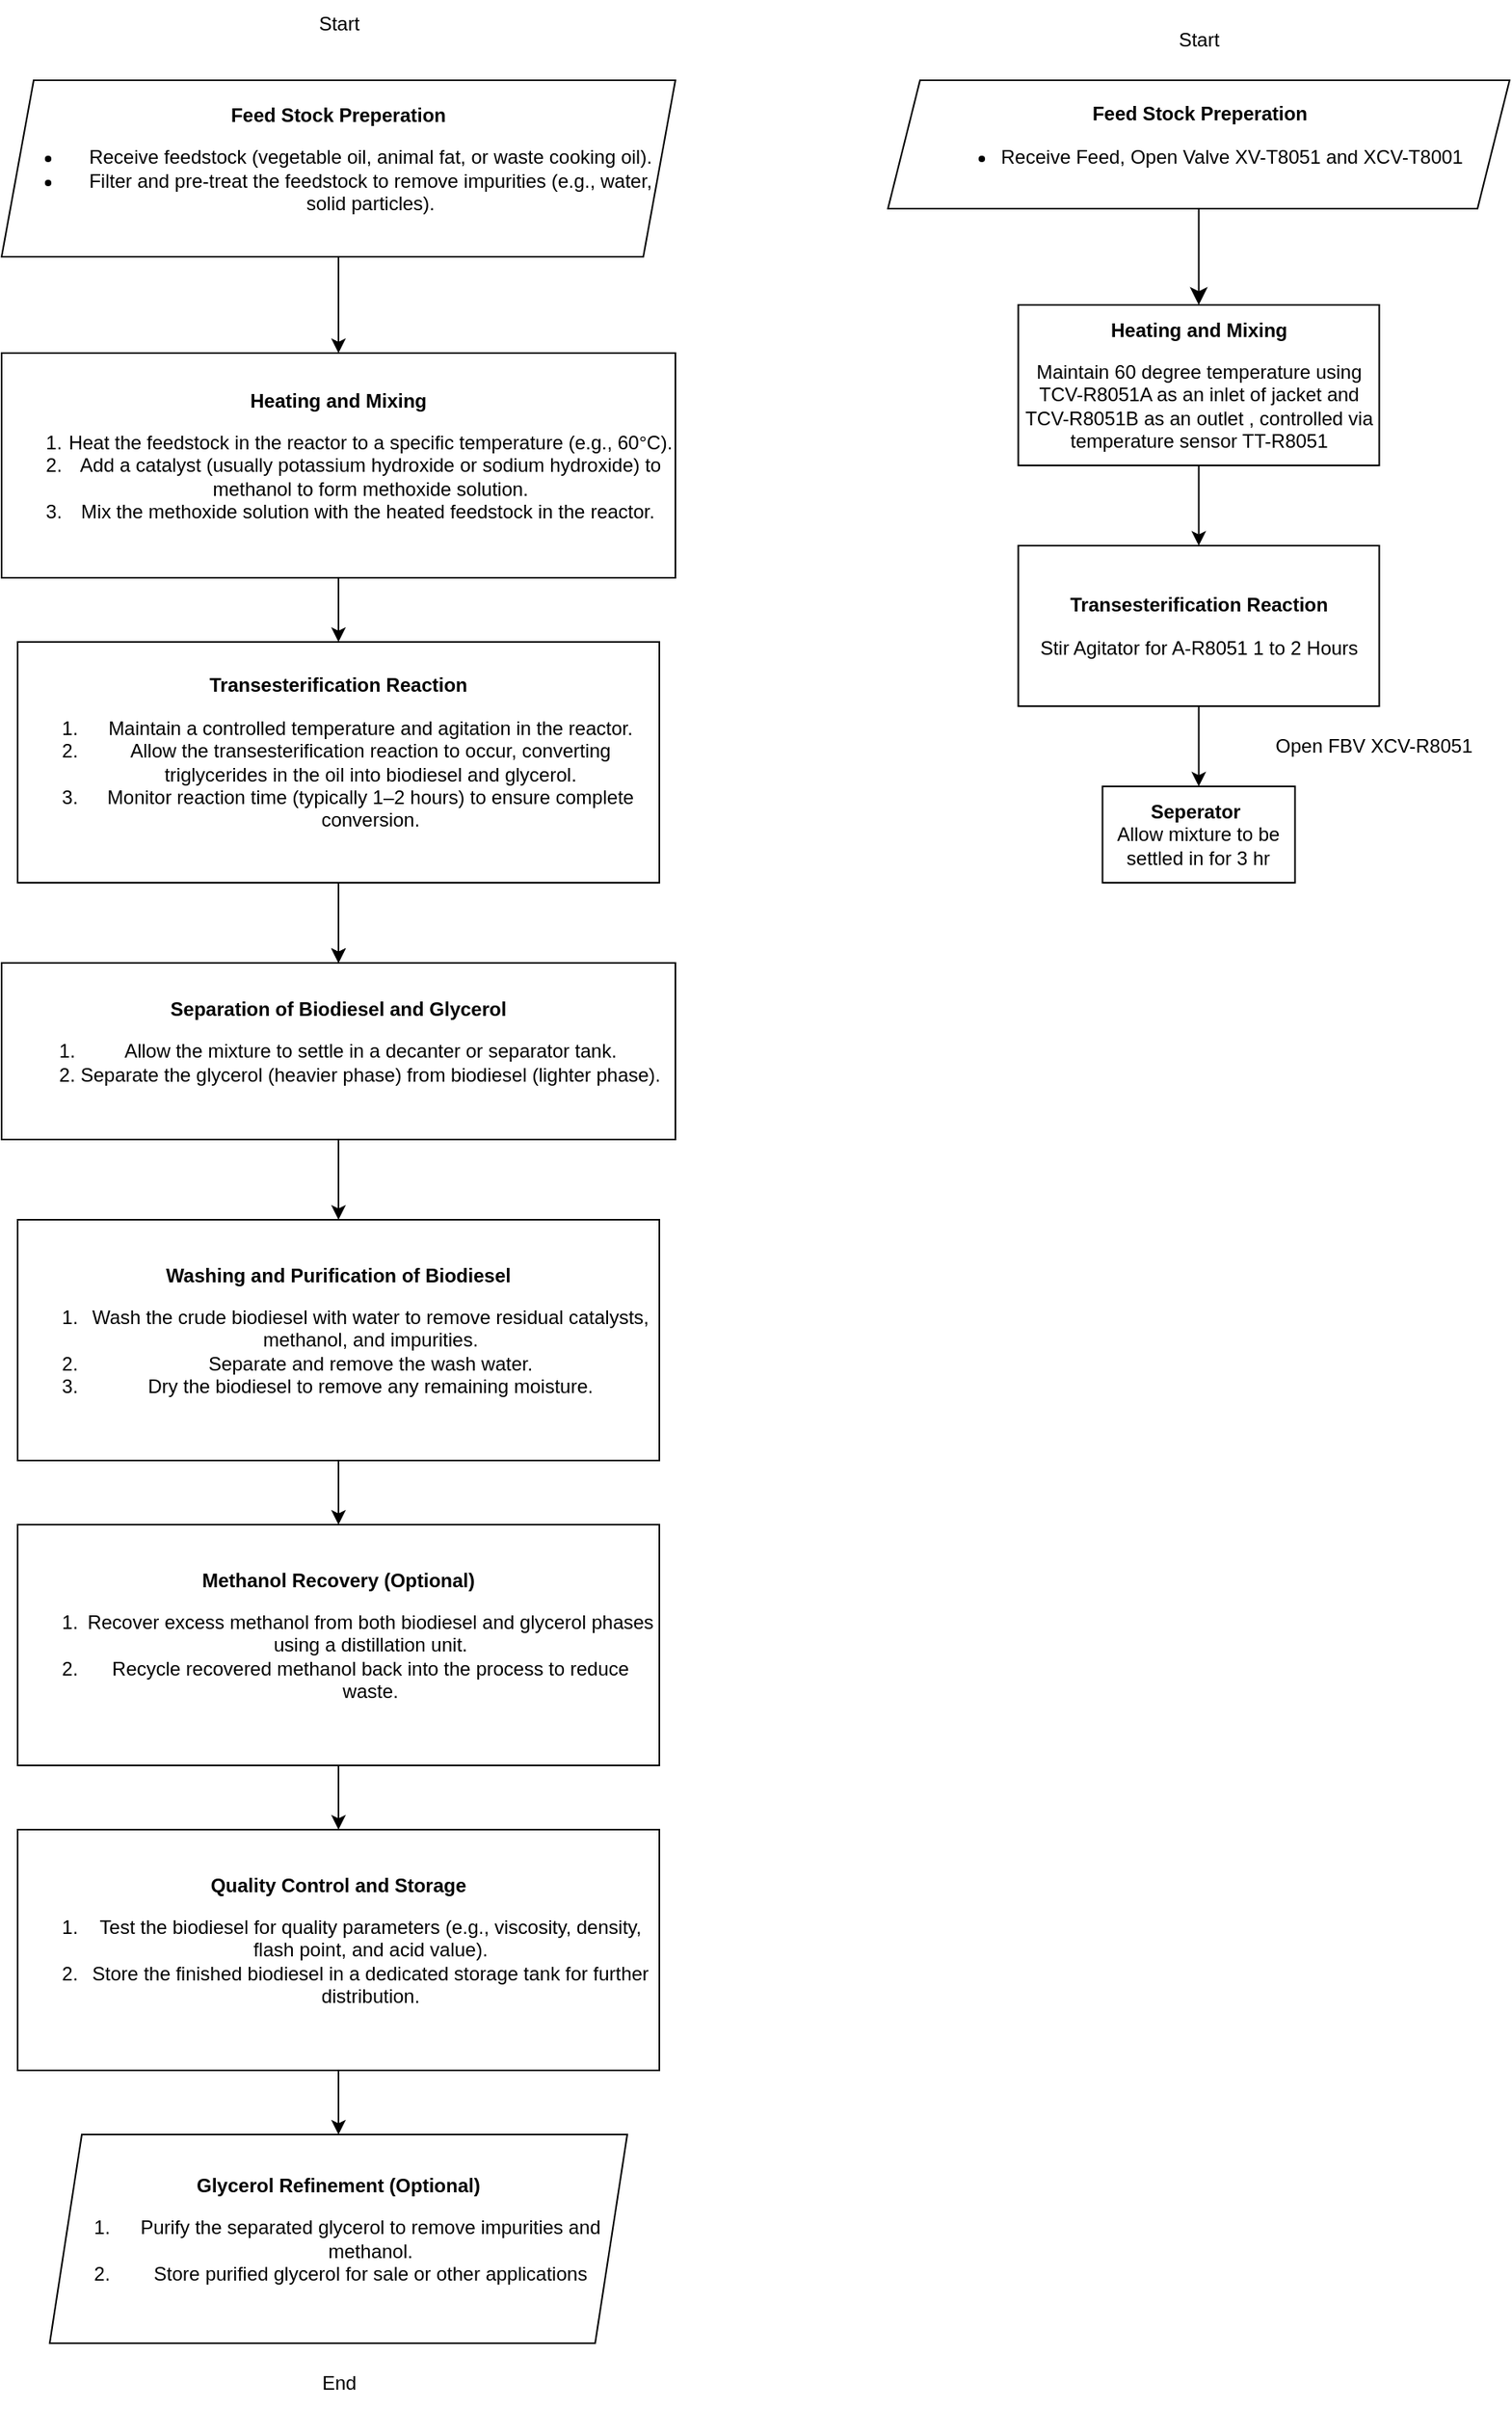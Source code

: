<mxfile version="24.7.8">
  <diagram name="Page-1" id="74e2e168-ea6b-b213-b513-2b3c1d86103e">
    <mxGraphModel dx="925" dy="174" grid="1" gridSize="10" guides="1" tooltips="1" connect="1" arrows="1" fold="1" page="1" pageScale="1" pageWidth="1100" pageHeight="850" background="none" math="0" shadow="0">
      <root>
        <mxCell id="0" />
        <mxCell id="1" parent="0" />
        <mxCell id="t4RyebqHlUm4mss2FOWt-2" value="&lt;b&gt;Feed Stock Preperation&lt;/b&gt;&lt;div&gt;&lt;ul&gt;&lt;li&gt;Receive feedstock (vegetable oil, animal fat, or waste cooking oil).&lt;br&gt;&lt;/li&gt;&lt;li&gt;Filter and pre-treat the feedstock to remove impurities (e.g., water, solid particles).&lt;br&gt;&lt;/li&gt;&lt;/ul&gt;&lt;/div&gt;" style="shape=parallelogram;perimeter=parallelogramPerimeter;whiteSpace=wrap;html=1;fixedSize=1;" parent="1" vertex="1">
          <mxGeometry x="60" y="70" width="420" height="110" as="geometry" />
        </mxCell>
        <mxCell id="t4RyebqHlUm4mss2FOWt-3" value="Start" style="text;html=1;align=center;verticalAlign=middle;resizable=0;points=[];autosize=1;strokeColor=none;fillColor=none;" parent="1" vertex="1">
          <mxGeometry x="245" y="20" width="50" height="30" as="geometry" />
        </mxCell>
        <mxCell id="t4RyebqHlUm4mss2FOWt-4" value="&lt;b&gt;Heating and Mixing&lt;/b&gt;&lt;div&gt;&lt;ol&gt;&lt;li&gt;&lt;span style=&quot;background-color: initial;&quot;&gt;Heat the feedstock in the reactor to a specific temperature (e.g., 60°C).&lt;/span&gt;&lt;/li&gt;&lt;li&gt;&lt;span style=&quot;background-color: initial;&quot;&gt;Add a catalyst (usually potassium hydroxide or sodium hydroxide) to methanol to form methoxide solution.&lt;/span&gt;&lt;/li&gt;&lt;li&gt;&lt;span style=&quot;background-color: initial;&quot;&gt;Mix the methoxide solution with the heated feedstock in the reactor.&lt;/span&gt;&lt;b style=&quot;background-color: initial;&quot;&gt;&amp;nbsp;&lt;/b&gt;&lt;/li&gt;&lt;/ol&gt;&lt;/div&gt;" style="rounded=0;whiteSpace=wrap;html=1;" parent="1" vertex="1">
          <mxGeometry x="60" y="240" width="420" height="140" as="geometry" />
        </mxCell>
        <mxCell id="t4RyebqHlUm4mss2FOWt-5" value="" style="endArrow=classic;html=1;rounded=0;exitX=0.5;exitY=1;exitDx=0;exitDy=0;entryX=0.5;entryY=0;entryDx=0;entryDy=0;" parent="1" source="t4RyebqHlUm4mss2FOWt-2" target="t4RyebqHlUm4mss2FOWt-4" edge="1">
          <mxGeometry width="50" height="50" relative="1" as="geometry">
            <mxPoint x="250" y="320" as="sourcePoint" />
            <mxPoint x="300" y="270" as="targetPoint" />
          </mxGeometry>
        </mxCell>
        <mxCell id="t4RyebqHlUm4mss2FOWt-14" value="" style="edgeStyle=orthogonalEdgeStyle;rounded=0;orthogonalLoop=1;jettySize=auto;html=1;" parent="1" source="t4RyebqHlUm4mss2FOWt-6" target="t4RyebqHlUm4mss2FOWt-7" edge="1">
          <mxGeometry relative="1" as="geometry" />
        </mxCell>
        <mxCell id="t4RyebqHlUm4mss2FOWt-6" value="&lt;b&gt;Transesterification Reaction&lt;/b&gt;&lt;div&gt;&lt;ol&gt;&lt;li&gt;&lt;span style=&quot;background-color: initial;&quot;&gt;Maintain a controlled temperature and agitation in the reactor.&lt;/span&gt;&lt;/li&gt;&lt;li&gt;&lt;span style=&quot;background-color: initial;&quot;&gt;Allow the transesterification reaction to occur, converting triglycerides in the oil into biodiesel and glycerol.&lt;/span&gt;&lt;/li&gt;&lt;li&gt;&lt;span style=&quot;background-color: initial;&quot;&gt;Monitor reaction time (typically 1–2 hours) to ensure complete conversion.&lt;/span&gt;&lt;/li&gt;&lt;/ol&gt;&lt;/div&gt;" style="rounded=0;whiteSpace=wrap;html=1;" parent="1" vertex="1">
          <mxGeometry x="70" y="420" width="400" height="150" as="geometry" />
        </mxCell>
        <mxCell id="t4RyebqHlUm4mss2FOWt-15" value="" style="edgeStyle=orthogonalEdgeStyle;rounded=0;orthogonalLoop=1;jettySize=auto;html=1;" parent="1" source="t4RyebqHlUm4mss2FOWt-7" target="t4RyebqHlUm4mss2FOWt-11" edge="1">
          <mxGeometry relative="1" as="geometry" />
        </mxCell>
        <mxCell id="t4RyebqHlUm4mss2FOWt-7" value="&lt;b&gt;Separation of Biodiesel and Glycerol&lt;/b&gt;&lt;div&gt;&lt;ol&gt;&lt;li&gt;&lt;span style=&quot;background-color: initial;&quot;&gt;Allow the mixture to settle in a decanter or separator tank.&lt;/span&gt;&lt;/li&gt;&lt;li&gt;&lt;span style=&quot;background-color: initial;&quot;&gt;Separate the glycerol (heavier phase) from biodiesel (lighter phase).&lt;/span&gt;&lt;/li&gt;&lt;/ol&gt;&lt;/div&gt;" style="rounded=0;whiteSpace=wrap;html=1;" parent="1" vertex="1">
          <mxGeometry x="60" y="620" width="420" height="110" as="geometry" />
        </mxCell>
        <mxCell id="t4RyebqHlUm4mss2FOWt-8" value="" style="endArrow=classic;html=1;rounded=0;entryX=0.5;entryY=0;entryDx=0;entryDy=0;exitX=0.5;exitY=1;exitDx=0;exitDy=0;" parent="1" source="t4RyebqHlUm4mss2FOWt-4" target="t4RyebqHlUm4mss2FOWt-6" edge="1">
          <mxGeometry width="50" height="50" relative="1" as="geometry">
            <mxPoint x="220" y="550" as="sourcePoint" />
            <mxPoint x="270" y="500" as="targetPoint" />
          </mxGeometry>
        </mxCell>
        <mxCell id="t4RyebqHlUm4mss2FOWt-9" value="" style="endArrow=classic;html=1;rounded=0;entryX=0.5;entryY=0;entryDx=0;entryDy=0;exitX=0.5;exitY=1;exitDx=0;exitDy=0;" parent="1" source="t4RyebqHlUm4mss2FOWt-6" target="t4RyebqHlUm4mss2FOWt-7" edge="1">
          <mxGeometry width="50" height="50" relative="1" as="geometry">
            <mxPoint x="220" y="550" as="sourcePoint" />
            <mxPoint x="270" y="500" as="targetPoint" />
          </mxGeometry>
        </mxCell>
        <mxCell id="t4RyebqHlUm4mss2FOWt-17" value="" style="edgeStyle=orthogonalEdgeStyle;rounded=0;orthogonalLoop=1;jettySize=auto;html=1;" parent="1" source="t4RyebqHlUm4mss2FOWt-11" target="t4RyebqHlUm4mss2FOWt-16" edge="1">
          <mxGeometry relative="1" as="geometry" />
        </mxCell>
        <mxCell id="t4RyebqHlUm4mss2FOWt-11" value="&lt;b&gt;Washing and Purification of Biodiesel&lt;/b&gt;&lt;br&gt;&lt;div&gt;&lt;ol&gt;&lt;li&gt;&lt;span style=&quot;background-color: initial;&quot;&gt;Wash the crude biodiesel with water to remove residual catalysts, methanol, and impurities.&lt;/span&gt;&lt;/li&gt;&lt;li&gt;&lt;span style=&quot;background-color: initial;&quot;&gt;Separate and remove the wash water.&lt;/span&gt;&lt;/li&gt;&lt;li&gt;&lt;span style=&quot;background-color: initial;&quot;&gt;Dry the biodiesel to remove any remaining moisture.&lt;/span&gt;&lt;/li&gt;&lt;/ol&gt;&lt;/div&gt;" style="rounded=0;whiteSpace=wrap;html=1;" parent="1" vertex="1">
          <mxGeometry x="70" y="780" width="400" height="150" as="geometry" />
        </mxCell>
        <mxCell id="t4RyebqHlUm4mss2FOWt-19" value="" style="edgeStyle=orthogonalEdgeStyle;rounded=0;orthogonalLoop=1;jettySize=auto;html=1;" parent="1" source="t4RyebqHlUm4mss2FOWt-16" target="t4RyebqHlUm4mss2FOWt-18" edge="1">
          <mxGeometry relative="1" as="geometry" />
        </mxCell>
        <mxCell id="t4RyebqHlUm4mss2FOWt-16" value="&lt;b&gt;Methanol Recovery (Optional)&lt;/b&gt;&lt;br&gt;&lt;div&gt;&lt;ol&gt;&lt;li&gt;Recover excess methanol from both biodiesel and glycerol phases using a distillation unit.&lt;/li&gt;&lt;li&gt;Recycle recovered methanol back into the process to reduce waste.&lt;/li&gt;&lt;/ol&gt;&lt;/div&gt;" style="rounded=0;whiteSpace=wrap;html=1;" parent="1" vertex="1">
          <mxGeometry x="70" y="970" width="400" height="150" as="geometry" />
        </mxCell>
        <mxCell id="t4RyebqHlUm4mss2FOWt-21" value="" style="edgeStyle=orthogonalEdgeStyle;rounded=0;orthogonalLoop=1;jettySize=auto;html=1;" parent="1" source="t4RyebqHlUm4mss2FOWt-18" target="t4RyebqHlUm4mss2FOWt-20" edge="1">
          <mxGeometry relative="1" as="geometry" />
        </mxCell>
        <mxCell id="t4RyebqHlUm4mss2FOWt-18" value="&lt;b&gt;Quality Control and Storage&lt;/b&gt;&lt;br&gt;&lt;div&gt;&lt;ol&gt;&lt;li&gt;Test the biodiesel for quality parameters (e.g., viscosity, density, flash point, and acid value).&lt;/li&gt;&lt;li&gt;Store the finished biodiesel in a dedicated storage tank for further distribution.&lt;/li&gt;&lt;/ol&gt;&lt;/div&gt;" style="rounded=0;whiteSpace=wrap;html=1;" parent="1" vertex="1">
          <mxGeometry x="70" y="1160" width="400" height="150" as="geometry" />
        </mxCell>
        <mxCell id="t4RyebqHlUm4mss2FOWt-20" value="&lt;b&gt;Glycerol Refinement (Optional)&lt;/b&gt;&lt;div&gt;&lt;ol&gt;&lt;li&gt;&lt;span style=&quot;background-color: initial;&quot;&gt;Purify the separated glycerol to remove impurities and methanol.&lt;/span&gt;&lt;/li&gt;&lt;li&gt;&lt;span style=&quot;background-color: initial;&quot;&gt;Store purified glycerol for sale or other applications&lt;/span&gt;&lt;/li&gt;&lt;/ol&gt;&lt;/div&gt;" style="shape=parallelogram;perimeter=parallelogramPerimeter;whiteSpace=wrap;html=1;fixedSize=1;" parent="1" vertex="1">
          <mxGeometry x="90" y="1350" width="360" height="130" as="geometry" />
        </mxCell>
        <mxCell id="t4RyebqHlUm4mss2FOWt-23" value="End" style="text;html=1;align=center;verticalAlign=middle;resizable=0;points=[];autosize=1;strokeColor=none;fillColor=none;" parent="1" vertex="1">
          <mxGeometry x="250" y="1490" width="40" height="30" as="geometry" />
        </mxCell>
        <mxCell id="8if-JDdqtg0ylNht0u7f-4" value="" style="edgeStyle=none;curved=1;rounded=0;orthogonalLoop=1;jettySize=auto;html=1;fontSize=12;startSize=8;endSize=8;" parent="1" source="t4RyebqHlUm4mss2FOWt-24" target="8if-JDdqtg0ylNht0u7f-3" edge="1">
          <mxGeometry relative="1" as="geometry" />
        </mxCell>
        <mxCell id="t4RyebqHlUm4mss2FOWt-24" value="&lt;b&gt;Feed Stock Preperation&lt;/b&gt;&lt;div&gt;&lt;ul&gt;&lt;li&gt;Receive Feed, Open Valve XV-T8051 and XCV-T8001&lt;/li&gt;&lt;/ul&gt;&lt;/div&gt;" style="shape=parallelogram;perimeter=parallelogramPerimeter;whiteSpace=wrap;html=1;fixedSize=1;" parent="1" vertex="1">
          <mxGeometry x="612.5" y="70" width="387.5" height="80" as="geometry" />
        </mxCell>
        <mxCell id="t4RyebqHlUm4mss2FOWt-25" value="Start" style="text;html=1;align=center;verticalAlign=middle;resizable=0;points=[];autosize=1;strokeColor=none;fillColor=none;" parent="1" vertex="1">
          <mxGeometry x="781.25" y="30" width="50" height="30" as="geometry" />
        </mxCell>
        <mxCell id="oc6gEqGckYcG9uGj89MP-2" value="" style="edgeStyle=orthogonalEdgeStyle;rounded=0;orthogonalLoop=1;jettySize=auto;html=1;" parent="1" source="8if-JDdqtg0ylNht0u7f-3" target="oc6gEqGckYcG9uGj89MP-1" edge="1">
          <mxGeometry relative="1" as="geometry" />
        </mxCell>
        <mxCell id="8if-JDdqtg0ylNht0u7f-3" value="&lt;b&gt;Heating and Mixing&lt;/b&gt;&lt;div&gt;&lt;ol&gt;&lt;/ol&gt;&lt;/div&gt;&lt;div&gt;Maintain 60 degree temperature using TCV-R8051A as an inlet of jacket and TCV-R8051B as an outlet , controlled via temperature sensor TT-R8051&lt;/div&gt;" style="whiteSpace=wrap;html=1;" parent="1" vertex="1">
          <mxGeometry x="693.75" y="210" width="225" height="100" as="geometry" />
        </mxCell>
        <mxCell id="riMBmpDuD5b-Gm7LgzDz-2" value="" style="edgeStyle=orthogonalEdgeStyle;rounded=0;orthogonalLoop=1;jettySize=auto;html=1;" edge="1" parent="1" source="oc6gEqGckYcG9uGj89MP-1" target="riMBmpDuD5b-Gm7LgzDz-1">
          <mxGeometry relative="1" as="geometry" />
        </mxCell>
        <mxCell id="oc6gEqGckYcG9uGj89MP-1" value="&lt;b&gt;Transesterification Reaction&lt;/b&gt;&lt;div&gt;&lt;ol&gt;&lt;/ol&gt;&lt;/div&gt;&lt;div&gt;Stir Agitator for A-R8051 1 to 2 Hours&lt;/div&gt;" style="whiteSpace=wrap;html=1;" parent="1" vertex="1">
          <mxGeometry x="693.75" y="360" width="225" height="100" as="geometry" />
        </mxCell>
        <mxCell id="riMBmpDuD5b-Gm7LgzDz-1" value="&lt;b&gt;Seperator&amp;nbsp;&lt;/b&gt;&lt;div&gt;Allow mixture to be settled in for 3 hr&lt;/div&gt;" style="whiteSpace=wrap;html=1;" vertex="1" parent="1">
          <mxGeometry x="746.25" y="510" width="120" height="60" as="geometry" />
        </mxCell>
        <mxCell id="riMBmpDuD5b-Gm7LgzDz-4" value="Open FBV XCV-R8051" style="text;html=1;align=center;verticalAlign=middle;resizable=0;points=[];autosize=1;strokeColor=none;fillColor=none;" vertex="1" parent="1">
          <mxGeometry x="840" y="470" width="150" height="30" as="geometry" />
        </mxCell>
      </root>
    </mxGraphModel>
  </diagram>
</mxfile>
